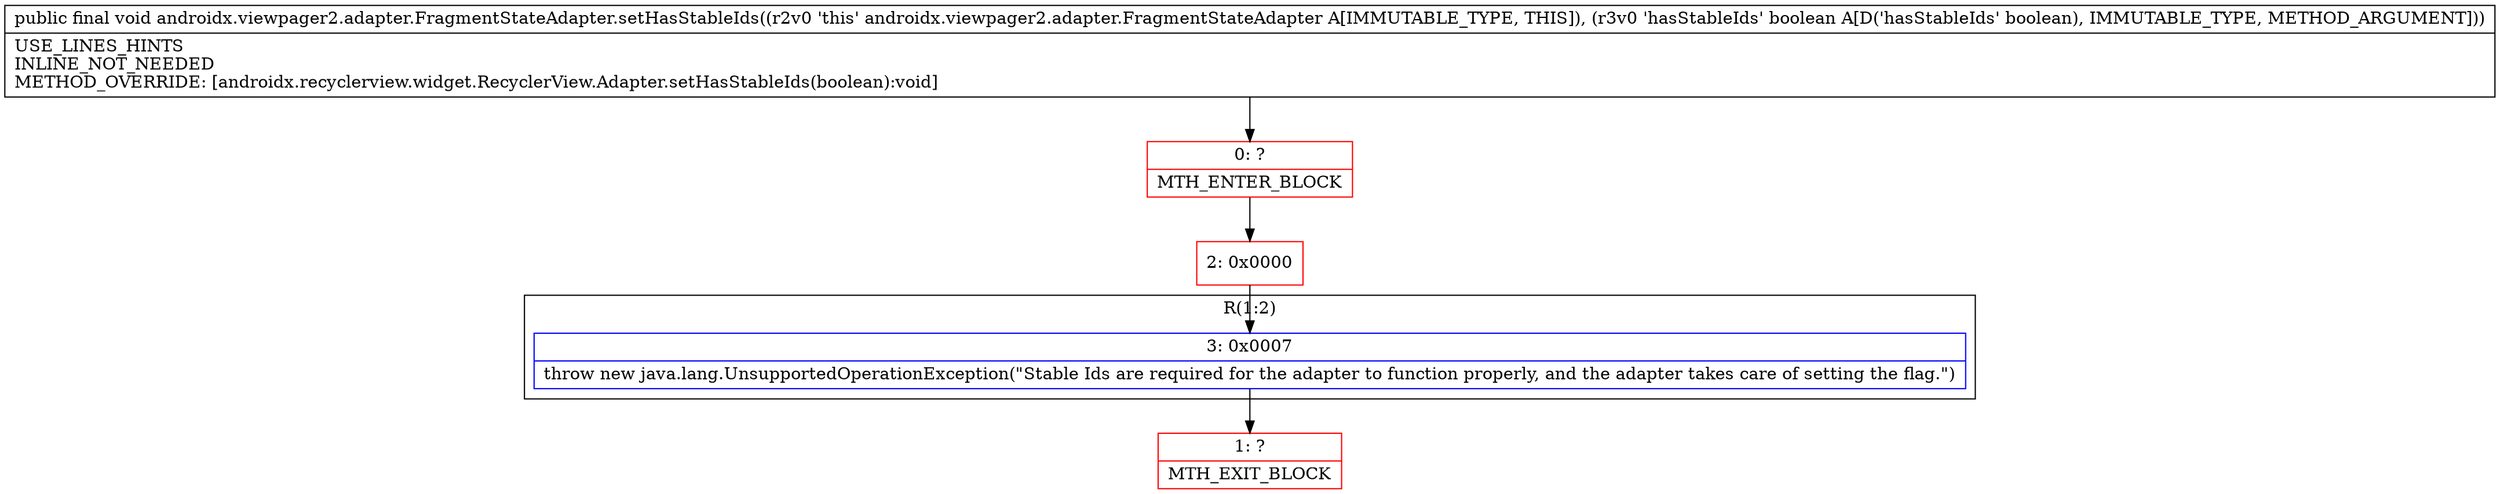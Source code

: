 digraph "CFG forandroidx.viewpager2.adapter.FragmentStateAdapter.setHasStableIds(Z)V" {
subgraph cluster_Region_287767154 {
label = "R(1:2)";
node [shape=record,color=blue];
Node_3 [shape=record,label="{3\:\ 0x0007|throw new java.lang.UnsupportedOperationException(\"Stable Ids are required for the adapter to function properly, and the adapter takes care of setting the flag.\")\l}"];
}
Node_0 [shape=record,color=red,label="{0\:\ ?|MTH_ENTER_BLOCK\l}"];
Node_2 [shape=record,color=red,label="{2\:\ 0x0000}"];
Node_1 [shape=record,color=red,label="{1\:\ ?|MTH_EXIT_BLOCK\l}"];
MethodNode[shape=record,label="{public final void androidx.viewpager2.adapter.FragmentStateAdapter.setHasStableIds((r2v0 'this' androidx.viewpager2.adapter.FragmentStateAdapter A[IMMUTABLE_TYPE, THIS]), (r3v0 'hasStableIds' boolean A[D('hasStableIds' boolean), IMMUTABLE_TYPE, METHOD_ARGUMENT]))  | USE_LINES_HINTS\lINLINE_NOT_NEEDED\lMETHOD_OVERRIDE: [androidx.recyclerview.widget.RecyclerView.Adapter.setHasStableIds(boolean):void]\l}"];
MethodNode -> Node_0;Node_3 -> Node_1;
Node_0 -> Node_2;
Node_2 -> Node_3;
}

